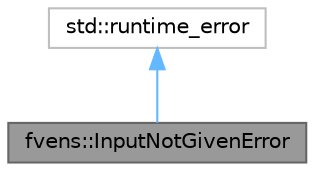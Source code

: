 digraph "fvens::InputNotGivenError"
{
 // LATEX_PDF_SIZE
  bgcolor="transparent";
  edge [fontname=Helvetica,fontsize=10,labelfontname=Helvetica,labelfontsize=10];
  node [fontname=Helvetica,fontsize=10,shape=box,height=0.2,width=0.4];
  Node1 [id="Node000001",label="fvens::InputNotGivenError",height=0.2,width=0.4,color="gray40", fillcolor="grey60", style="filled", fontcolor="black",tooltip="Exception thrown when a required input was not provided."];
  Node2 -> Node1 [id="edge1_Node000001_Node000002",dir="back",color="steelblue1",style="solid",tooltip=" "];
  Node2 [id="Node000002",label="std::runtime_error",height=0.2,width=0.4,color="grey75", fillcolor="white", style="filled",tooltip=" "];
}
